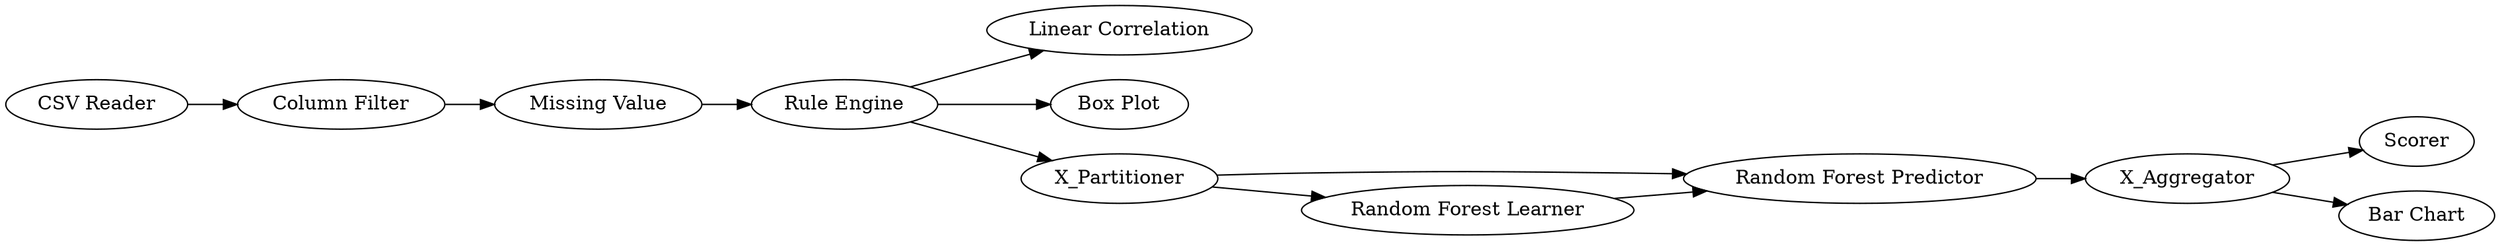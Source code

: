digraph {
	"3133021637754711334_25" [label="Linear Correlation"]
	"3133021637754711334_21" [label=X_Aggregator]
	"3133021637754711334_14" [label="CSV Reader"]
	"3133021637754711334_22" [label=Scorer]
	"3133021637754711334_16" [label="Missing Value"]
	"3133021637754711334_24" [label="Box Plot"]
	"3133021637754711334_18" [label=X_Partitioner]
	"3133021637754711334_20" [label="Random Forest Predictor"]
	"3133021637754711334_15" [label="Column Filter"]
	"3133021637754711334_17" [label="Rule Engine"]
	"3133021637754711334_23" [label="Bar Chart"]
	"3133021637754711334_19" [label="Random Forest Learner"]
	"3133021637754711334_18" -> "3133021637754711334_19"
	"3133021637754711334_14" -> "3133021637754711334_15"
	"3133021637754711334_21" -> "3133021637754711334_22"
	"3133021637754711334_20" -> "3133021637754711334_21"
	"3133021637754711334_18" -> "3133021637754711334_20"
	"3133021637754711334_19" -> "3133021637754711334_20"
	"3133021637754711334_16" -> "3133021637754711334_17"
	"3133021637754711334_21" -> "3133021637754711334_23"
	"3133021637754711334_17" -> "3133021637754711334_25"
	"3133021637754711334_17" -> "3133021637754711334_24"
	"3133021637754711334_17" -> "3133021637754711334_18"
	"3133021637754711334_15" -> "3133021637754711334_16"
	rankdir=LR
}
